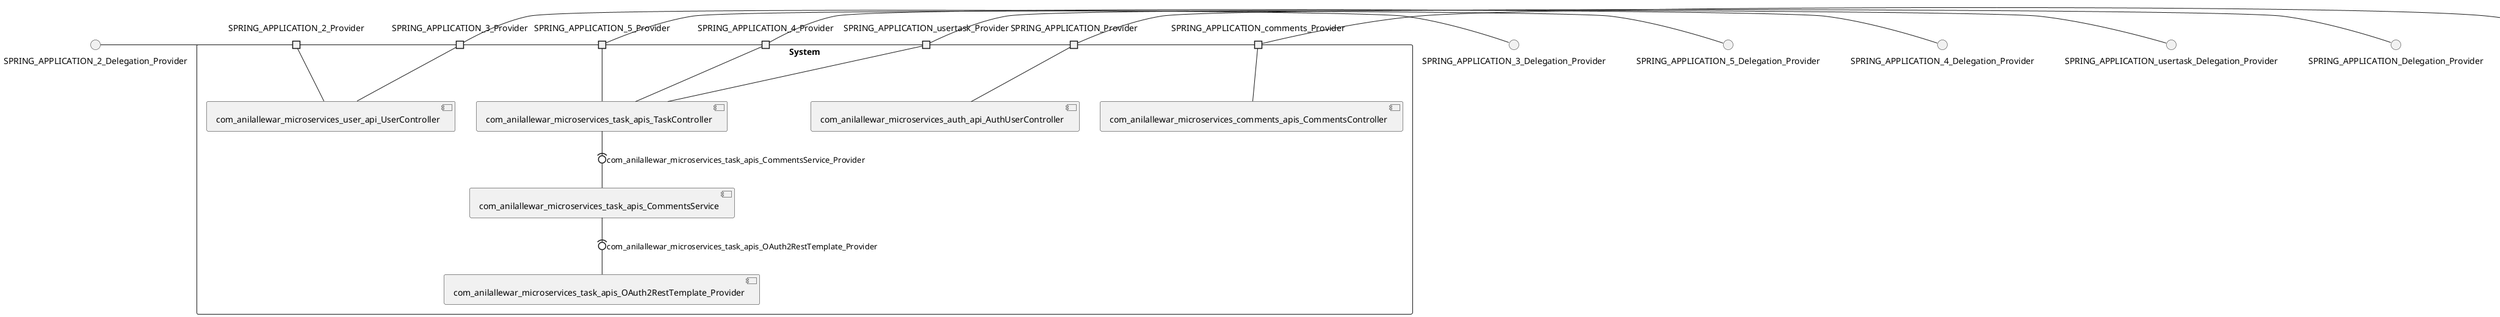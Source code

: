 @startuml
skinparam fixCircleLabelOverlapping true
skinparam componentStyle uml2
() SPRING_APPLICATION_2_Delegation_Provider
() SPRING_APPLICATION_3_Delegation_Provider
() SPRING_APPLICATION_4_Delegation_Provider
() SPRING_APPLICATION_5_Delegation_Provider
() SPRING_APPLICATION_Delegation_Provider
() SPRING_APPLICATION_comments_Delegation_Provider
() SPRING_APPLICATION_usertask_Delegation_Provider
rectangle System {
[com_anilallewar_microservices_auth_api_AuthUserController] [[anilallewar-microservices-basics-spring-boot.repository#_poPlykMZEe-J3I4THqBbsA]]
[com_anilallewar_microservices_comments_apis_CommentsController] [[anilallewar-microservices-basics-spring-boot.repository#_poPlykMZEe-J3I4THqBbsA]]
[com_anilallewar_microservices_task_apis_CommentsService] [[anilallewar-microservices-basics-spring-boot.repository#_poPlykMZEe-J3I4THqBbsA]]
[com_anilallewar_microservices_task_apis_OAuth2RestTemplate_Provider] [[anilallewar-microservices-basics-spring-boot.repository#_poPlykMZEe-J3I4THqBbsA]]
[com_anilallewar_microservices_task_apis_TaskController] [[anilallewar-microservices-basics-spring-boot.repository#_poPlykMZEe-J3I4THqBbsA]]
[com_anilallewar_microservices_user_api_UserController] [[anilallewar-microservices-basics-spring-boot.repository#_poPlykMZEe-J3I4THqBbsA]]
port SPRING_APPLICATION_2_Provider
SPRING_APPLICATION_2_Delegation_Provider - SPRING_APPLICATION_2_Provider
SPRING_APPLICATION_2_Provider - [com_anilallewar_microservices_user_api_UserController]
port SPRING_APPLICATION_3_Provider
SPRING_APPLICATION_3_Delegation_Provider - SPRING_APPLICATION_3_Provider
SPRING_APPLICATION_3_Provider - [com_anilallewar_microservices_user_api_UserController]
port SPRING_APPLICATION_4_Provider
SPRING_APPLICATION_4_Delegation_Provider - SPRING_APPLICATION_4_Provider
SPRING_APPLICATION_4_Provider - [com_anilallewar_microservices_task_apis_TaskController]
port SPRING_APPLICATION_5_Provider
SPRING_APPLICATION_5_Delegation_Provider - SPRING_APPLICATION_5_Provider
SPRING_APPLICATION_5_Provider - [com_anilallewar_microservices_task_apis_TaskController]
port SPRING_APPLICATION_Provider
SPRING_APPLICATION_Delegation_Provider - SPRING_APPLICATION_Provider
SPRING_APPLICATION_Provider - [com_anilallewar_microservices_auth_api_AuthUserController]
port SPRING_APPLICATION_comments_Provider
SPRING_APPLICATION_comments_Delegation_Provider - SPRING_APPLICATION_comments_Provider
SPRING_APPLICATION_comments_Provider - [com_anilallewar_microservices_comments_apis_CommentsController]
port SPRING_APPLICATION_usertask_Provider
SPRING_APPLICATION_usertask_Delegation_Provider - SPRING_APPLICATION_usertask_Provider
SPRING_APPLICATION_usertask_Provider - [com_anilallewar_microservices_task_apis_TaskController]
[com_anilallewar_microservices_task_apis_TaskController] -(0- [com_anilallewar_microservices_task_apis_CommentsService] : com_anilallewar_microservices_task_apis_CommentsService_Provider
[com_anilallewar_microservices_task_apis_CommentsService] -(0- [com_anilallewar_microservices_task_apis_OAuth2RestTemplate_Provider] : com_anilallewar_microservices_task_apis_OAuth2RestTemplate_Provider
}

@enduml
